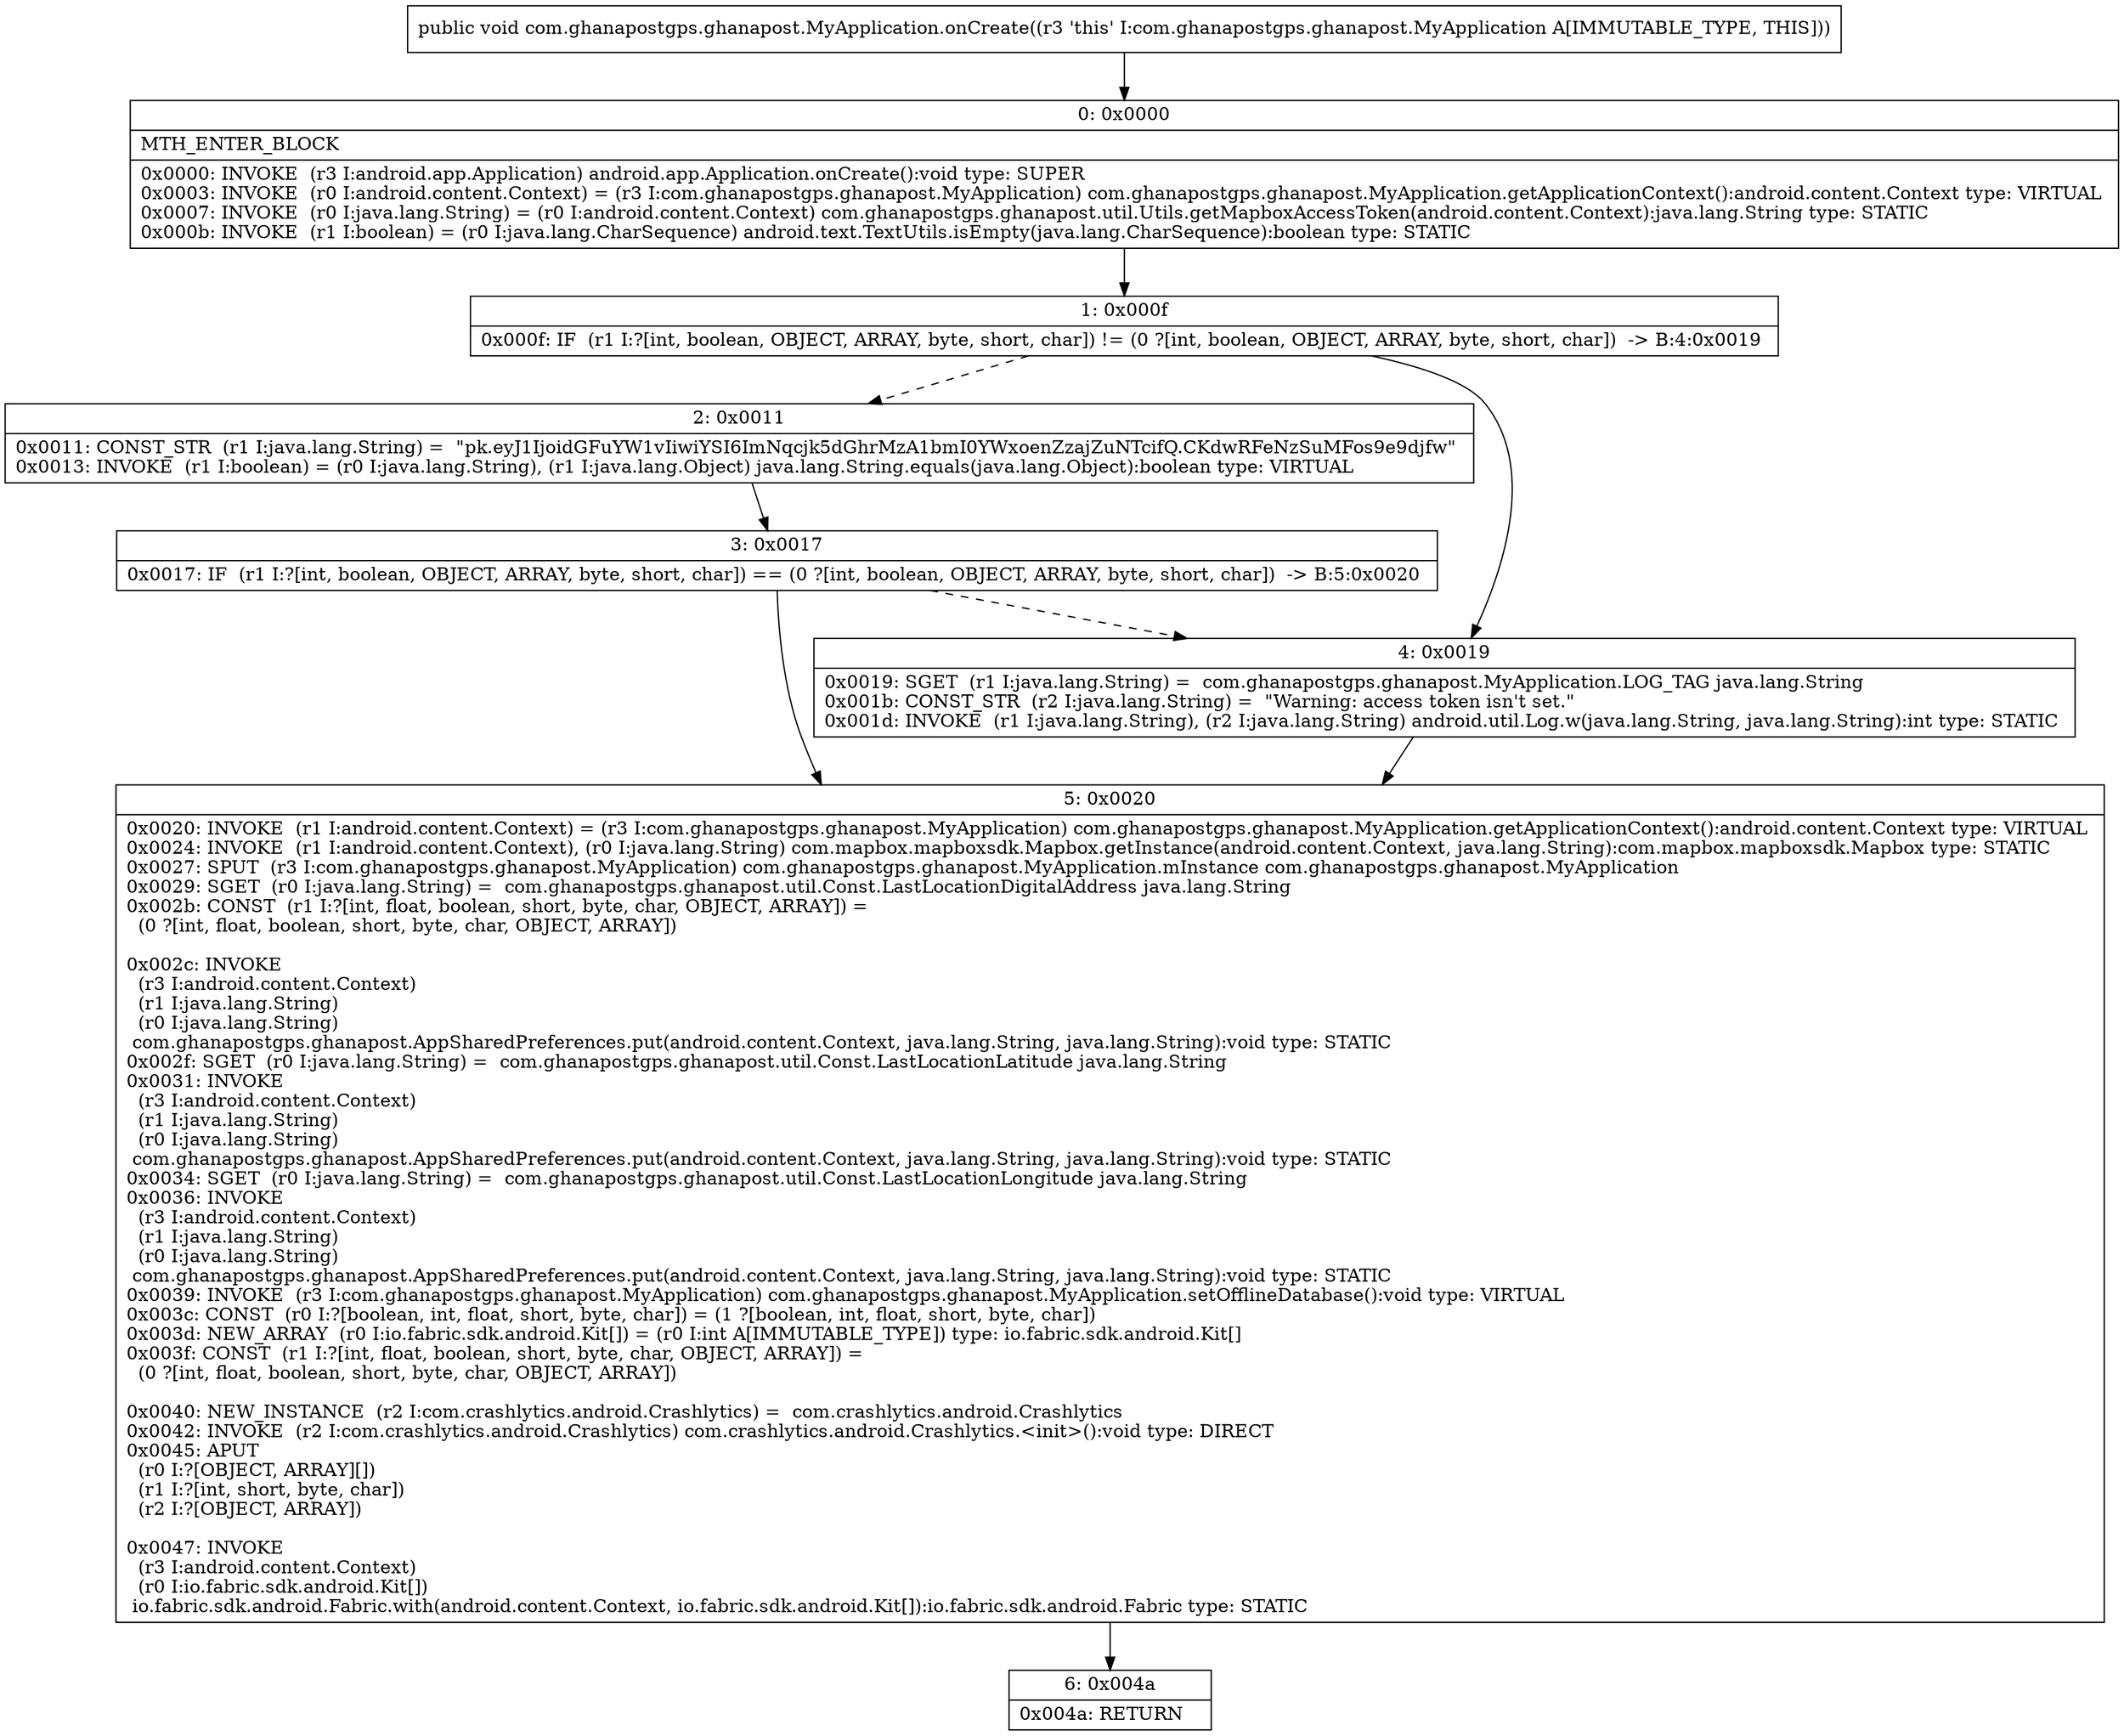 digraph "CFG forcom.ghanapostgps.ghanapost.MyApplication.onCreate()V" {
Node_0 [shape=record,label="{0\:\ 0x0000|MTH_ENTER_BLOCK\l|0x0000: INVOKE  (r3 I:android.app.Application) android.app.Application.onCreate():void type: SUPER \l0x0003: INVOKE  (r0 I:android.content.Context) = (r3 I:com.ghanapostgps.ghanapost.MyApplication) com.ghanapostgps.ghanapost.MyApplication.getApplicationContext():android.content.Context type: VIRTUAL \l0x0007: INVOKE  (r0 I:java.lang.String) = (r0 I:android.content.Context) com.ghanapostgps.ghanapost.util.Utils.getMapboxAccessToken(android.content.Context):java.lang.String type: STATIC \l0x000b: INVOKE  (r1 I:boolean) = (r0 I:java.lang.CharSequence) android.text.TextUtils.isEmpty(java.lang.CharSequence):boolean type: STATIC \l}"];
Node_1 [shape=record,label="{1\:\ 0x000f|0x000f: IF  (r1 I:?[int, boolean, OBJECT, ARRAY, byte, short, char]) != (0 ?[int, boolean, OBJECT, ARRAY, byte, short, char])  \-\> B:4:0x0019 \l}"];
Node_2 [shape=record,label="{2\:\ 0x0011|0x0011: CONST_STR  (r1 I:java.lang.String) =  \"pk.eyJ1IjoidGFuYW1vIiwiYSI6ImNqcjk5dGhrMzA1bmI0YWxoenZzajZuNTcifQ.CKdwRFeNzSuMFos9e9djfw\" \l0x0013: INVOKE  (r1 I:boolean) = (r0 I:java.lang.String), (r1 I:java.lang.Object) java.lang.String.equals(java.lang.Object):boolean type: VIRTUAL \l}"];
Node_3 [shape=record,label="{3\:\ 0x0017|0x0017: IF  (r1 I:?[int, boolean, OBJECT, ARRAY, byte, short, char]) == (0 ?[int, boolean, OBJECT, ARRAY, byte, short, char])  \-\> B:5:0x0020 \l}"];
Node_4 [shape=record,label="{4\:\ 0x0019|0x0019: SGET  (r1 I:java.lang.String) =  com.ghanapostgps.ghanapost.MyApplication.LOG_TAG java.lang.String \l0x001b: CONST_STR  (r2 I:java.lang.String) =  \"Warning: access token isn't set.\" \l0x001d: INVOKE  (r1 I:java.lang.String), (r2 I:java.lang.String) android.util.Log.w(java.lang.String, java.lang.String):int type: STATIC \l}"];
Node_5 [shape=record,label="{5\:\ 0x0020|0x0020: INVOKE  (r1 I:android.content.Context) = (r3 I:com.ghanapostgps.ghanapost.MyApplication) com.ghanapostgps.ghanapost.MyApplication.getApplicationContext():android.content.Context type: VIRTUAL \l0x0024: INVOKE  (r1 I:android.content.Context), (r0 I:java.lang.String) com.mapbox.mapboxsdk.Mapbox.getInstance(android.content.Context, java.lang.String):com.mapbox.mapboxsdk.Mapbox type: STATIC \l0x0027: SPUT  (r3 I:com.ghanapostgps.ghanapost.MyApplication) com.ghanapostgps.ghanapost.MyApplication.mInstance com.ghanapostgps.ghanapost.MyApplication \l0x0029: SGET  (r0 I:java.lang.String) =  com.ghanapostgps.ghanapost.util.Const.LastLocationDigitalAddress java.lang.String \l0x002b: CONST  (r1 I:?[int, float, boolean, short, byte, char, OBJECT, ARRAY]) = \l  (0 ?[int, float, boolean, short, byte, char, OBJECT, ARRAY])\l \l0x002c: INVOKE  \l  (r3 I:android.content.Context)\l  (r1 I:java.lang.String)\l  (r0 I:java.lang.String)\l com.ghanapostgps.ghanapost.AppSharedPreferences.put(android.content.Context, java.lang.String, java.lang.String):void type: STATIC \l0x002f: SGET  (r0 I:java.lang.String) =  com.ghanapostgps.ghanapost.util.Const.LastLocationLatitude java.lang.String \l0x0031: INVOKE  \l  (r3 I:android.content.Context)\l  (r1 I:java.lang.String)\l  (r0 I:java.lang.String)\l com.ghanapostgps.ghanapost.AppSharedPreferences.put(android.content.Context, java.lang.String, java.lang.String):void type: STATIC \l0x0034: SGET  (r0 I:java.lang.String) =  com.ghanapostgps.ghanapost.util.Const.LastLocationLongitude java.lang.String \l0x0036: INVOKE  \l  (r3 I:android.content.Context)\l  (r1 I:java.lang.String)\l  (r0 I:java.lang.String)\l com.ghanapostgps.ghanapost.AppSharedPreferences.put(android.content.Context, java.lang.String, java.lang.String):void type: STATIC \l0x0039: INVOKE  (r3 I:com.ghanapostgps.ghanapost.MyApplication) com.ghanapostgps.ghanapost.MyApplication.setOfflineDatabase():void type: VIRTUAL \l0x003c: CONST  (r0 I:?[boolean, int, float, short, byte, char]) = (1 ?[boolean, int, float, short, byte, char]) \l0x003d: NEW_ARRAY  (r0 I:io.fabric.sdk.android.Kit[]) = (r0 I:int A[IMMUTABLE_TYPE]) type: io.fabric.sdk.android.Kit[] \l0x003f: CONST  (r1 I:?[int, float, boolean, short, byte, char, OBJECT, ARRAY]) = \l  (0 ?[int, float, boolean, short, byte, char, OBJECT, ARRAY])\l \l0x0040: NEW_INSTANCE  (r2 I:com.crashlytics.android.Crashlytics) =  com.crashlytics.android.Crashlytics \l0x0042: INVOKE  (r2 I:com.crashlytics.android.Crashlytics) com.crashlytics.android.Crashlytics.\<init\>():void type: DIRECT \l0x0045: APUT  \l  (r0 I:?[OBJECT, ARRAY][])\l  (r1 I:?[int, short, byte, char])\l  (r2 I:?[OBJECT, ARRAY])\l \l0x0047: INVOKE  \l  (r3 I:android.content.Context)\l  (r0 I:io.fabric.sdk.android.Kit[])\l io.fabric.sdk.android.Fabric.with(android.content.Context, io.fabric.sdk.android.Kit[]):io.fabric.sdk.android.Fabric type: STATIC \l}"];
Node_6 [shape=record,label="{6\:\ 0x004a|0x004a: RETURN   \l}"];
MethodNode[shape=record,label="{public void com.ghanapostgps.ghanapost.MyApplication.onCreate((r3 'this' I:com.ghanapostgps.ghanapost.MyApplication A[IMMUTABLE_TYPE, THIS])) }"];
MethodNode -> Node_0;
Node_0 -> Node_1;
Node_1 -> Node_2[style=dashed];
Node_1 -> Node_4;
Node_2 -> Node_3;
Node_3 -> Node_4[style=dashed];
Node_3 -> Node_5;
Node_4 -> Node_5;
Node_5 -> Node_6;
}

